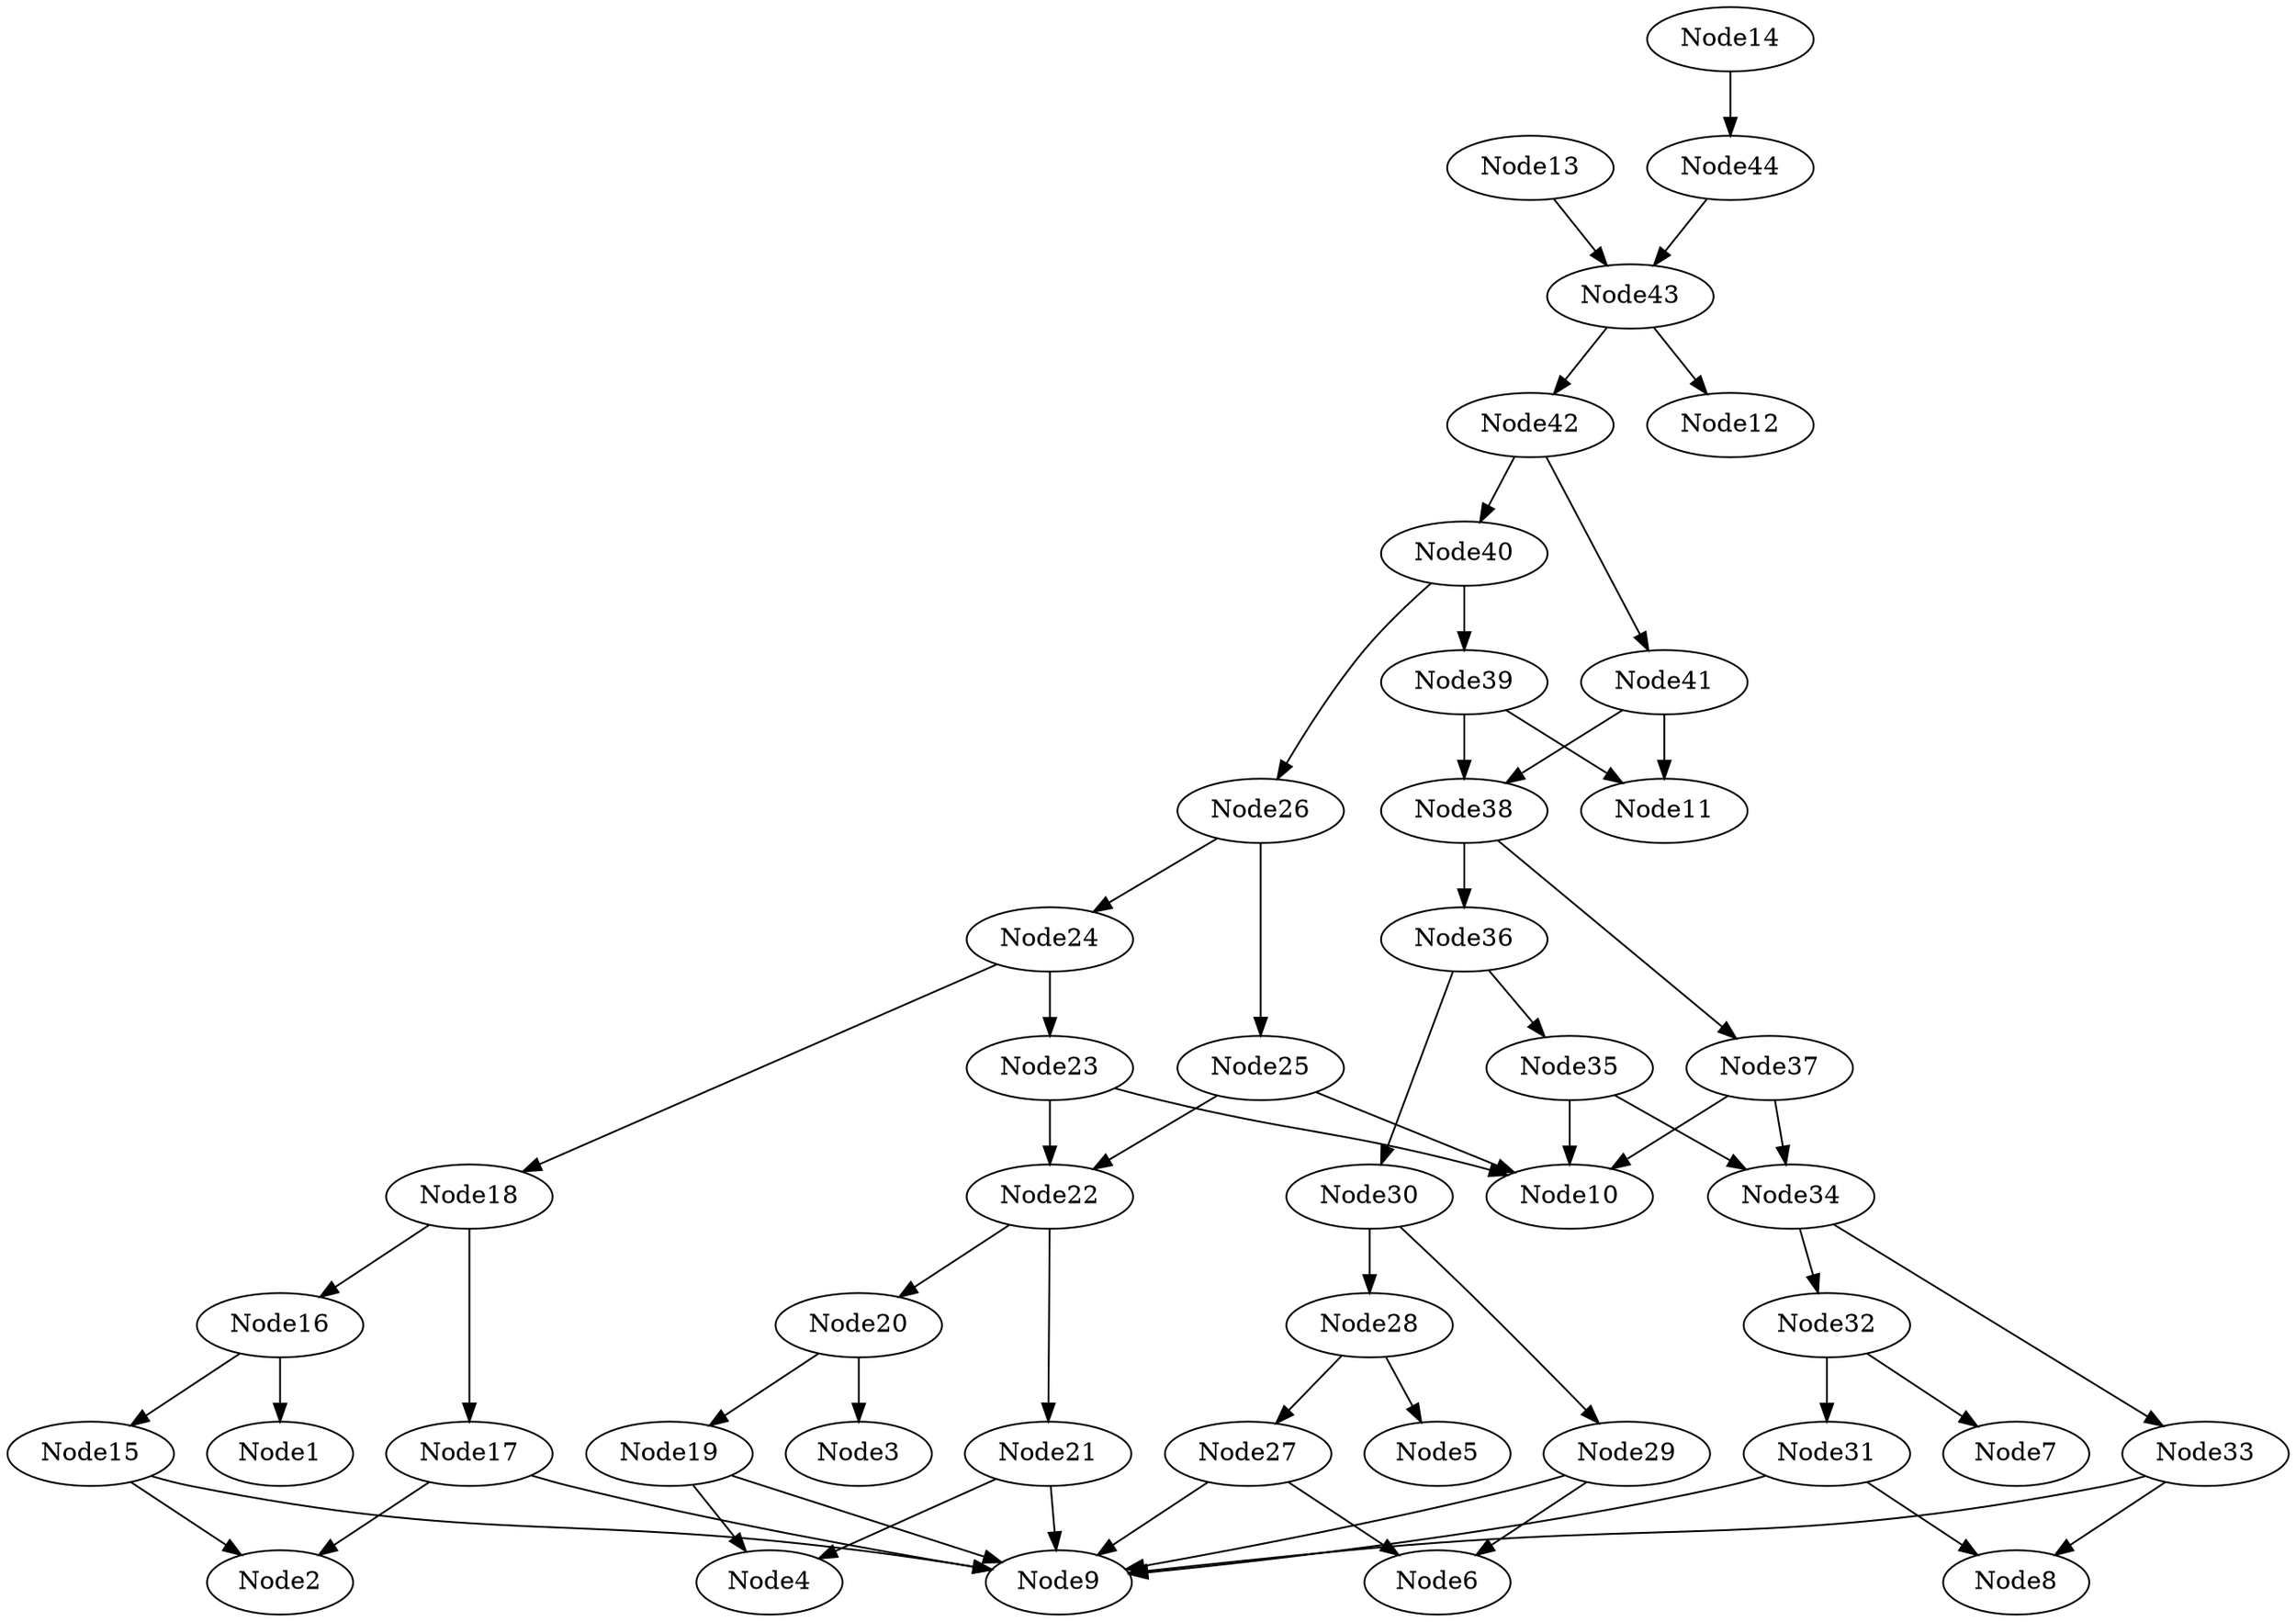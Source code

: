 # Network structure generated by ABC

digraph network {

Node13 -> Node43 [style = solid];
Node14 -> Node44 [style = solid];
Node15 -> Node2 [style = solid];
Node15 -> Node9 [style = solid];
Node16 -> Node1 [style = solid];
Node16 -> Node15 [style = solid];
Node17 -> Node2 [style = solid];
Node17 -> Node9 [style = solid];
Node18 -> Node16 [style = solid];
Node18 -> Node17 [style = solid];
Node19 -> Node4 [style = solid];
Node19 -> Node9 [style = solid];
Node20 -> Node3 [style = solid];
Node20 -> Node19 [style = solid];
Node21 -> Node4 [style = solid];
Node21 -> Node9 [style = solid];
Node22 -> Node20 [style = solid];
Node22 -> Node21 [style = solid];
Node23 -> Node10 [style = solid];
Node23 -> Node22 [style = solid];
Node24 -> Node18 [style = solid];
Node24 -> Node23 [style = solid];
Node25 -> Node10 [style = solid];
Node25 -> Node22 [style = solid];
Node26 -> Node24 [style = solid];
Node26 -> Node25 [style = solid];
Node27 -> Node6 [style = solid];
Node27 -> Node9 [style = solid];
Node28 -> Node5 [style = solid];
Node28 -> Node27 [style = solid];
Node29 -> Node6 [style = solid];
Node29 -> Node9 [style = solid];
Node30 -> Node28 [style = solid];
Node30 -> Node29 [style = solid];
Node31 -> Node8 [style = solid];
Node31 -> Node9 [style = solid];
Node32 -> Node7 [style = solid];
Node32 -> Node31 [style = solid];
Node33 -> Node8 [style = solid];
Node33 -> Node9 [style = solid];
Node34 -> Node32 [style = solid];
Node34 -> Node33 [style = solid];
Node35 -> Node10 [style = solid];
Node35 -> Node34 [style = solid];
Node36 -> Node30 [style = solid];
Node36 -> Node35 [style = solid];
Node37 -> Node10 [style = solid];
Node37 -> Node34 [style = solid];
Node38 -> Node36 [style = solid];
Node38 -> Node37 [style = solid];
Node39 -> Node11 [style = solid];
Node39 -> Node38 [style = solid];
Node40 -> Node26 [style = solid];
Node40 -> Node39 [style = solid];
Node41 -> Node11 [style = solid];
Node41 -> Node38 [style = solid];
Node42 -> Node40 [style = solid];
Node42 -> Node41 [style = solid];
Node43 -> Node12 [style = solid];
Node43 -> Node42 [style = solid];
Node44 -> Node43 [style = solid];
}


